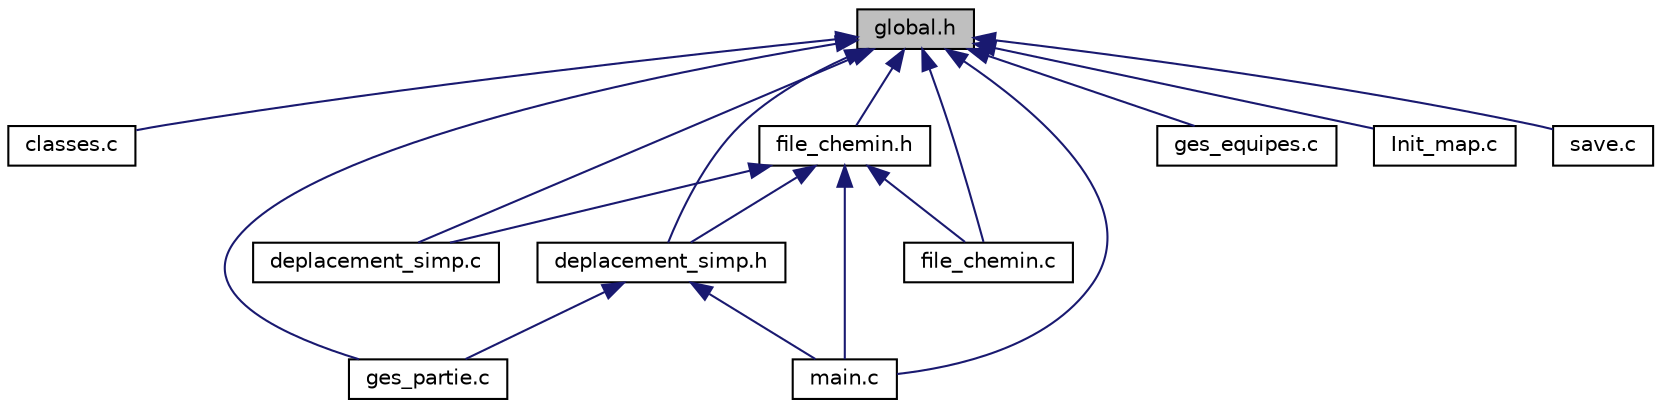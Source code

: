 digraph "global.h"
{
  edge [fontname="Helvetica",fontsize="10",labelfontname="Helvetica",labelfontsize="10"];
  node [fontname="Helvetica",fontsize="10",shape=record];
  Node1 [label="global.h",height=0.2,width=0.4,color="black", fillcolor="grey75", style="filled", fontcolor="black"];
  Node1 -> Node2 [dir="back",color="midnightblue",fontsize="10",style="solid",fontname="Helvetica"];
  Node2 [label="classes.c",height=0.2,width=0.4,color="black", fillcolor="white", style="filled",URL="$a00011.html",tooltip="Ce fichier contient les définitions de chaque classes. "];
  Node1 -> Node3 [dir="back",color="midnightblue",fontsize="10",style="solid",fontname="Helvetica"];
  Node3 [label="deplacement_simp.c",height=0.2,width=0.4,color="black", fillcolor="white", style="filled",URL="$a00012.html",tooltip="Ce fichier contient une version simplifiée des fonctions de déplacement sur la carte. "];
  Node1 -> Node4 [dir="back",color="midnightblue",fontsize="10",style="solid",fontname="Helvetica"];
  Node4 [label="file_chemin.h",height=0.2,width=0.4,color="black", fillcolor="white", style="filled",URL="$a00015.html",tooltip="Ce fichier contient les définitions des primitives d&#39;acces aux files de noeuds. "];
  Node4 -> Node3 [dir="back",color="midnightblue",fontsize="10",style="solid",fontname="Helvetica"];
  Node4 -> Node5 [dir="back",color="midnightblue",fontsize="10",style="solid",fontname="Helvetica"];
  Node5 [label="deplacement_simp.h",height=0.2,width=0.4,color="black", fillcolor="white", style="filled",URL="$a00013.html",tooltip="Ce fichier contient les en-tête de la version simplifiée des fonctions de déplacement sur la carte..."];
  Node5 -> Node6 [dir="back",color="midnightblue",fontsize="10",style="solid",fontname="Helvetica"];
  Node6 [label="ges_partie.c",height=0.2,width=0.4,color="black", fillcolor="white", style="filled",URL="$a00018.html",tooltip="Ce fichier contient les fonctions permettant le lancement et le déroulement de la partie..."];
  Node5 -> Node7 [dir="back",color="midnightblue",fontsize="10",style="solid",fontname="Helvetica"];
  Node7 [label="main.c",height=0.2,width=0.4,color="black", fillcolor="white", style="filled",URL="$a00025.html",tooltip="Menu principal et lancement de la partie. "];
  Node4 -> Node8 [dir="back",color="midnightblue",fontsize="10",style="solid",fontname="Helvetica"];
  Node8 [label="file_chemin.c",height=0.2,width=0.4,color="black", fillcolor="white", style="filled",URL="$a00014.html",tooltip="Ce fichier contient les primitives d&#39;acces aux files de noeuds. "];
  Node4 -> Node7 [dir="back",color="midnightblue",fontsize="10",style="solid",fontname="Helvetica"];
  Node1 -> Node5 [dir="back",color="midnightblue",fontsize="10",style="solid",fontname="Helvetica"];
  Node1 -> Node8 [dir="back",color="midnightblue",fontsize="10",style="solid",fontname="Helvetica"];
  Node1 -> Node9 [dir="back",color="midnightblue",fontsize="10",style="solid",fontname="Helvetica"];
  Node9 [label="ges_equipes.c",height=0.2,width=0.4,color="black", fillcolor="white", style="filled",URL="$a00016.html",tooltip="Ce fichier contient les fonctions permettant de modifier les équipes. "];
  Node1 -> Node6 [dir="back",color="midnightblue",fontsize="10",style="solid",fontname="Helvetica"];
  Node1 -> Node10 [dir="back",color="midnightblue",fontsize="10",style="solid",fontname="Helvetica"];
  Node10 [label="Init_map.c",height=0.2,width=0.4,color="black", fillcolor="white", style="filled",URL="$a00021.html",tooltip="Création de la map. "];
  Node1 -> Node7 [dir="back",color="midnightblue",fontsize="10",style="solid",fontname="Helvetica"];
  Node1 -> Node11 [dir="back",color="midnightblue",fontsize="10",style="solid",fontname="Helvetica"];
  Node11 [label="save.c",height=0.2,width=0.4,color="black", fillcolor="white", style="filled",URL="$a00026.html",tooltip="Ce fichier contient les définitions des fonctions permattant de sauvegarder et charger une partie..."];
}
